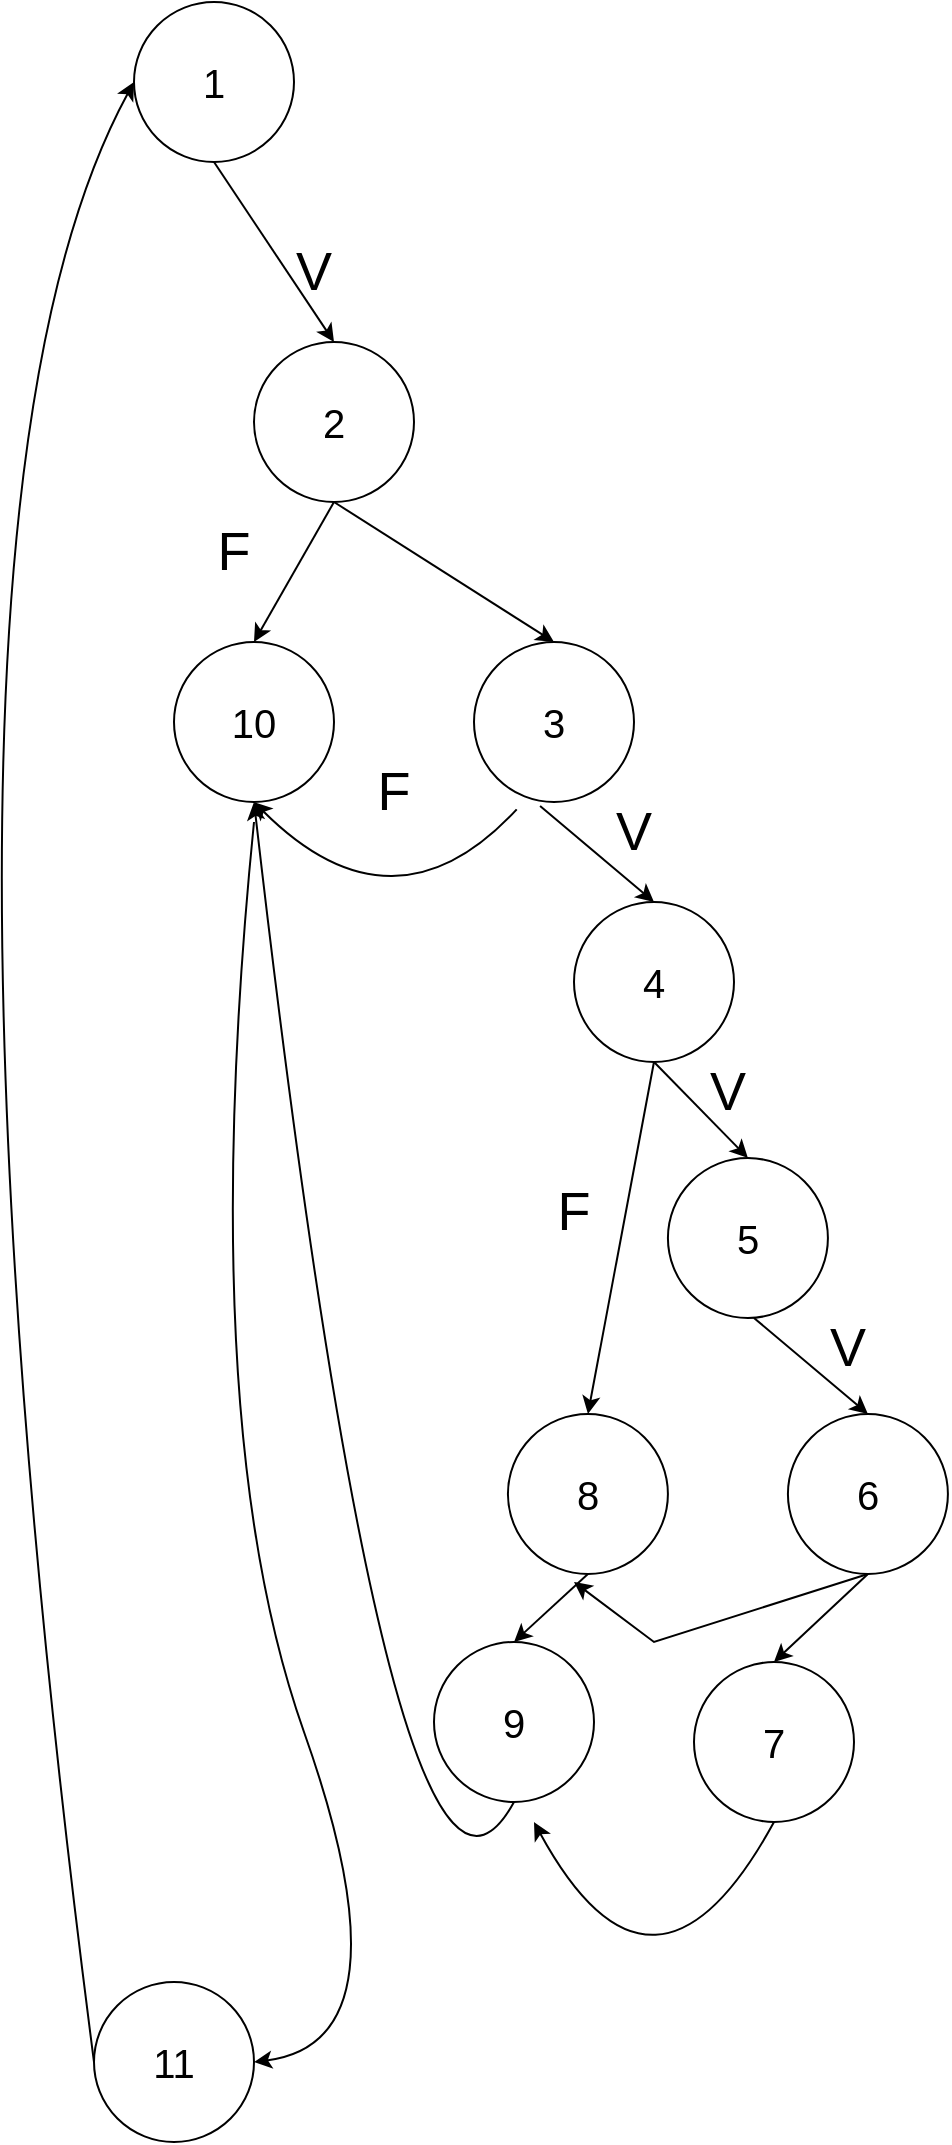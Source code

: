 <mxfile version="20.6.0" type="github"><diagram id="y85J55v9_UJzBAXjtGDp" name="Página-1"><mxGraphModel dx="767" dy="1253" grid="1" gridSize="10" guides="1" tooltips="1" connect="1" arrows="1" fold="1" page="1" pageScale="1" pageWidth="827" pageHeight="1169" math="0" shadow="0"><root><mxCell id="0"/><mxCell id="1" parent="0"/><mxCell id="ojbgJxLolWzvMmp6M8wn-13" value="&lt;font style=&quot;font-size: 20px;&quot;&gt;8&lt;/font&gt;" style="ellipse;whiteSpace=wrap;html=1;aspect=fixed;" vertex="1" parent="1"><mxGeometry x="396.96" y="956" width="80" height="80" as="geometry"/></mxCell><mxCell id="ojbgJxLolWzvMmp6M8wn-16" value="&lt;font style=&quot;font-size: 20px;&quot;&gt;4&lt;/font&gt;" style="ellipse;whiteSpace=wrap;html=1;aspect=fixed;" vertex="1" parent="1"><mxGeometry x="430" y="700" width="80" height="80" as="geometry"/></mxCell><mxCell id="ojbgJxLolWzvMmp6M8wn-17" value="&lt;font style=&quot;font-size: 20px;&quot;&gt;3&lt;/font&gt;" style="ellipse;whiteSpace=wrap;html=1;aspect=fixed;" vertex="1" parent="1"><mxGeometry x="380" y="570" width="80" height="80" as="geometry"/></mxCell><mxCell id="ojbgJxLolWzvMmp6M8wn-18" value="&lt;font style=&quot;font-size: 20px;&quot;&gt;2&lt;/font&gt;" style="ellipse;whiteSpace=wrap;html=1;aspect=fixed;" vertex="1" parent="1"><mxGeometry x="270" y="420" width="80" height="80" as="geometry"/></mxCell><mxCell id="ojbgJxLolWzvMmp6M8wn-19" value="&lt;font style=&quot;font-size: 20px;&quot;&gt;1&lt;/font&gt;" style="ellipse;whiteSpace=wrap;html=1;aspect=fixed;" vertex="1" parent="1"><mxGeometry x="210" y="250" width="80" height="80" as="geometry"/></mxCell><mxCell id="ojbgJxLolWzvMmp6M8wn-28" value="&lt;font style=&quot;font-size: 27px;&quot;&gt;V&lt;/font&gt;" style="text;html=1;strokeColor=none;fillColor=none;align=center;verticalAlign=middle;whiteSpace=wrap;rounded=0;fontSize=20;" vertex="1" parent="1"><mxGeometry x="270" y="370" width="60" height="30" as="geometry"/></mxCell><mxCell id="ojbgJxLolWzvMmp6M8wn-32" value="" style="endArrow=classic;html=1;rounded=0;fontSize=27;entryX=0.5;entryY=0;entryDx=0;entryDy=0;exitX=0.5;exitY=1;exitDx=0;exitDy=0;" edge="1" parent="1" source="ojbgJxLolWzvMmp6M8wn-19" target="ojbgJxLolWzvMmp6M8wn-18"><mxGeometry width="50" height="50" relative="1" as="geometry"><mxPoint x="350" y="390" as="sourcePoint"/><mxPoint x="370" y="510" as="targetPoint"/></mxGeometry></mxCell><mxCell id="ojbgJxLolWzvMmp6M8wn-33" value="&lt;font style=&quot;font-size: 20px;&quot;&gt;11&lt;br&gt;&lt;/font&gt;" style="ellipse;whiteSpace=wrap;html=1;aspect=fixed;" vertex="1" parent="1"><mxGeometry x="190" y="1240" width="80" height="80" as="geometry"/></mxCell><mxCell id="ojbgJxLolWzvMmp6M8wn-35" value="" style="curved=1;endArrow=classic;html=1;rounded=0;fontSize=27;exitX=0;exitY=0.5;exitDx=0;exitDy=0;entryX=0;entryY=0.5;entryDx=0;entryDy=0;" edge="1" parent="1" source="ojbgJxLolWzvMmp6M8wn-33" target="ojbgJxLolWzvMmp6M8wn-19"><mxGeometry width="50" height="50" relative="1" as="geometry"><mxPoint x="320" y="560" as="sourcePoint"/><mxPoint x="370" y="510" as="targetPoint"/><Array as="points"><mxPoint x="90" y="510"/></Array></mxGeometry></mxCell><mxCell id="ojbgJxLolWzvMmp6M8wn-37" value="" style="endArrow=classic;html=1;rounded=0;fontSize=27;entryX=0.5;entryY=0;entryDx=0;entryDy=0;exitX=0.5;exitY=1;exitDx=0;exitDy=0;" edge="1" parent="1" source="ojbgJxLolWzvMmp6M8wn-18" target="ojbgJxLolWzvMmp6M8wn-17"><mxGeometry width="50" height="50" relative="1" as="geometry"><mxPoint x="360" y="530" as="sourcePoint"/><mxPoint x="440" y="670" as="targetPoint"/></mxGeometry></mxCell><mxCell id="ojbgJxLolWzvMmp6M8wn-38" value="&lt;font style=&quot;font-size: 20px;&quot;&gt;10&lt;/font&gt;" style="ellipse;whiteSpace=wrap;html=1;aspect=fixed;" vertex="1" parent="1"><mxGeometry x="230" y="570" width="80" height="80" as="geometry"/></mxCell><mxCell id="ojbgJxLolWzvMmp6M8wn-40" value="&lt;font style=&quot;font-size: 27px;&quot;&gt;F&lt;/font&gt;" style="text;html=1;strokeColor=none;fillColor=none;align=center;verticalAlign=middle;whiteSpace=wrap;rounded=0;fontSize=20;" vertex="1" parent="1"><mxGeometry x="230" y="510" width="60" height="30" as="geometry"/></mxCell><mxCell id="ojbgJxLolWzvMmp6M8wn-41" value="" style="endArrow=classic;html=1;rounded=0;fontSize=27;entryX=0.5;entryY=0;entryDx=0;entryDy=0;" edge="1" parent="1" target="ojbgJxLolWzvMmp6M8wn-38"><mxGeometry width="50" height="50" relative="1" as="geometry"><mxPoint x="310" y="500" as="sourcePoint"/><mxPoint x="330" y="600" as="targetPoint"/></mxGeometry></mxCell><mxCell id="ojbgJxLolWzvMmp6M8wn-42" value="" style="endArrow=classic;html=1;rounded=0;fontSize=27;entryX=0.5;entryY=0;entryDx=0;entryDy=0;exitX=0.413;exitY=1.025;exitDx=0;exitDy=0;exitPerimeter=0;" edge="1" parent="1" source="ojbgJxLolWzvMmp6M8wn-17" target="ojbgJxLolWzvMmp6M8wn-16"><mxGeometry width="50" height="50" relative="1" as="geometry"><mxPoint x="420" y="650" as="sourcePoint"/><mxPoint x="380" y="720" as="targetPoint"/></mxGeometry></mxCell><mxCell id="ojbgJxLolWzvMmp6M8wn-46" value="&lt;font style=&quot;font-size: 20px;&quot;&gt;7&lt;/font&gt;" style="ellipse;whiteSpace=wrap;html=1;aspect=fixed;" vertex="1" parent="1"><mxGeometry x="490" y="1080" width="80" height="80" as="geometry"/></mxCell><mxCell id="ojbgJxLolWzvMmp6M8wn-47" value="&lt;font style=&quot;font-size: 20px;&quot;&gt;5&lt;/font&gt;" style="ellipse;whiteSpace=wrap;html=1;aspect=fixed;" vertex="1" parent="1"><mxGeometry x="476.96" y="828" width="80" height="80" as="geometry"/></mxCell><mxCell id="ojbgJxLolWzvMmp6M8wn-48" value="" style="endArrow=classic;html=1;rounded=0;fontSize=27;entryX=0.5;entryY=0;entryDx=0;entryDy=0;exitX=0.5;exitY=1;exitDx=0;exitDy=0;" edge="1" parent="1" target="ojbgJxLolWzvMmp6M8wn-47" source="ojbgJxLolWzvMmp6M8wn-16"><mxGeometry width="50" height="50" relative="1" as="geometry"><mxPoint x="460" y="780" as="sourcePoint"/><mxPoint x="426.96" y="848" as="targetPoint"/></mxGeometry></mxCell><mxCell id="ojbgJxLolWzvMmp6M8wn-49" value="&lt;font style=&quot;font-size: 20px;&quot;&gt;6&lt;/font&gt;" style="ellipse;whiteSpace=wrap;html=1;aspect=fixed;" vertex="1" parent="1"><mxGeometry x="536.96" y="956" width="80" height="80" as="geometry"/></mxCell><mxCell id="ojbgJxLolWzvMmp6M8wn-50" value="" style="endArrow=classic;html=1;rounded=0;fontSize=27;entryX=0.5;entryY=0;entryDx=0;entryDy=0;exitX=0.413;exitY=1.025;exitDx=0;exitDy=0;exitPerimeter=0;" edge="1" parent="1" target="ojbgJxLolWzvMmp6M8wn-49"><mxGeometry width="50" height="50" relative="1" as="geometry"><mxPoint x="520" y="908" as="sourcePoint"/><mxPoint x="486.96" y="976" as="targetPoint"/></mxGeometry></mxCell><mxCell id="ojbgJxLolWzvMmp6M8wn-51" value="" style="endArrow=classic;html=1;rounded=0;fontSize=27;entryX=0.5;entryY=0;entryDx=0;entryDy=0;exitX=0.5;exitY=1;exitDx=0;exitDy=0;" edge="1" parent="1" source="ojbgJxLolWzvMmp6M8wn-49" target="ojbgJxLolWzvMmp6M8wn-46"><mxGeometry width="50" height="50" relative="1" as="geometry"><mxPoint x="430" y="790" as="sourcePoint"/><mxPoint x="490" y="960" as="targetPoint"/></mxGeometry></mxCell><mxCell id="ojbgJxLolWzvMmp6M8wn-53" value="&lt;font style=&quot;font-size: 27px;&quot;&gt;V&lt;/font&gt;" style="text;html=1;strokeColor=none;fillColor=none;align=center;verticalAlign=middle;whiteSpace=wrap;rounded=0;fontSize=20;" vertex="1" parent="1"><mxGeometry x="430" y="650" width="60" height="30" as="geometry"/></mxCell><mxCell id="ojbgJxLolWzvMmp6M8wn-54" value="&lt;font style=&quot;font-size: 27px;&quot;&gt;V&lt;/font&gt;" style="text;html=1;strokeColor=none;fillColor=none;align=center;verticalAlign=middle;whiteSpace=wrap;rounded=0;fontSize=20;" vertex="1" parent="1"><mxGeometry x="476.96" y="780" width="60" height="30" as="geometry"/></mxCell><mxCell id="ojbgJxLolWzvMmp6M8wn-55" value="&lt;font style=&quot;font-size: 27px;&quot;&gt;V&lt;/font&gt;" style="text;html=1;strokeColor=none;fillColor=none;align=center;verticalAlign=middle;whiteSpace=wrap;rounded=0;fontSize=20;" vertex="1" parent="1"><mxGeometry x="536.96" y="908" width="60" height="30" as="geometry"/></mxCell><mxCell id="ojbgJxLolWzvMmp6M8wn-58" value="&lt;font style=&quot;font-size: 27px;&quot;&gt;F&lt;/font&gt;" style="text;html=1;strokeColor=none;fillColor=none;align=center;verticalAlign=middle;whiteSpace=wrap;rounded=0;fontSize=20;" vertex="1" parent="1"><mxGeometry x="400" y="840" width="60" height="30" as="geometry"/></mxCell><mxCell id="ojbgJxLolWzvMmp6M8wn-60" value="&lt;font style=&quot;font-size: 20px;&quot;&gt;9&lt;/font&gt;" style="ellipse;whiteSpace=wrap;html=1;aspect=fixed;" vertex="1" parent="1"><mxGeometry x="360" y="1070" width="80" height="80" as="geometry"/></mxCell><mxCell id="ojbgJxLolWzvMmp6M8wn-61" value="" style="endArrow=classic;html=1;rounded=0;fontSize=27;entryX=0.5;entryY=0;entryDx=0;entryDy=0;exitX=0.5;exitY=1;exitDx=0;exitDy=0;" edge="1" parent="1" source="ojbgJxLolWzvMmp6M8wn-13" target="ojbgJxLolWzvMmp6M8wn-60"><mxGeometry width="50" height="50" relative="1" as="geometry"><mxPoint x="430" y="880" as="sourcePoint"/><mxPoint x="480" y="830" as="targetPoint"/></mxGeometry></mxCell><mxCell id="ojbgJxLolWzvMmp6M8wn-63" value="" style="endArrow=classic;html=1;rounded=0;fontSize=27;entryX=0.5;entryY=0;entryDx=0;entryDy=0;exitX=0.5;exitY=1;exitDx=0;exitDy=0;" edge="1" parent="1" source="ojbgJxLolWzvMmp6M8wn-16" target="ojbgJxLolWzvMmp6M8wn-13"><mxGeometry width="50" height="50" relative="1" as="geometry"><mxPoint x="420" y="770" as="sourcePoint"/><mxPoint x="470" y="720" as="targetPoint"/></mxGeometry></mxCell><mxCell id="ojbgJxLolWzvMmp6M8wn-65" value="" style="curved=1;endArrow=classic;html=1;rounded=0;fontSize=27;exitX=0.5;exitY=1;exitDx=0;exitDy=0;" edge="1" parent="1" source="ojbgJxLolWzvMmp6M8wn-46"><mxGeometry width="50" height="50" relative="1" as="geometry"><mxPoint x="410" y="1160" as="sourcePoint"/><mxPoint x="410" y="1160" as="targetPoint"/><Array as="points"><mxPoint x="470" y="1270"/></Array></mxGeometry></mxCell><mxCell id="ojbgJxLolWzvMmp6M8wn-66" value="" style="curved=1;endArrow=classic;html=1;rounded=0;fontSize=27;exitX=0.267;exitY=1.046;exitDx=0;exitDy=0;exitPerimeter=0;entryX=0.5;entryY=1;entryDx=0;entryDy=0;" edge="1" parent="1" source="ojbgJxLolWzvMmp6M8wn-17" target="ojbgJxLolWzvMmp6M8wn-38"><mxGeometry width="50" height="50" relative="1" as="geometry"><mxPoint x="330" y="970" as="sourcePoint"/><mxPoint x="260" y="690" as="targetPoint"/><Array as="points"><mxPoint x="340" y="720"/></Array></mxGeometry></mxCell><mxCell id="ojbgJxLolWzvMmp6M8wn-67" value="&lt;font style=&quot;font-size: 27px;&quot;&gt;F&lt;/font&gt;" style="text;html=1;strokeColor=none;fillColor=none;align=center;verticalAlign=middle;whiteSpace=wrap;rounded=0;fontSize=20;" vertex="1" parent="1"><mxGeometry x="310" y="630" width="60" height="30" as="geometry"/></mxCell><mxCell id="ojbgJxLolWzvMmp6M8wn-73" value="" style="curved=1;endArrow=classic;html=1;rounded=0;fontSize=27;exitX=0.5;exitY=1;exitDx=0;exitDy=0;entryX=0.5;entryY=1;entryDx=0;entryDy=0;" edge="1" parent="1" target="ojbgJxLolWzvMmp6M8wn-38"><mxGeometry width="50" height="50" relative="1" as="geometry"><mxPoint x="400" y="1150" as="sourcePoint"/><mxPoint x="280" y="1150" as="targetPoint"/><Array as="points"><mxPoint x="340" y="1260"/></Array></mxGeometry></mxCell><mxCell id="ojbgJxLolWzvMmp6M8wn-74" value="" style="curved=1;endArrow=classic;html=1;rounded=0;fontSize=27;entryX=1;entryY=0.5;entryDx=0;entryDy=0;" edge="1" parent="1" target="ojbgJxLolWzvMmp6M8wn-33"><mxGeometry width="50" height="50" relative="1" as="geometry"><mxPoint x="270" y="660" as="sourcePoint"/><mxPoint x="280" y="660" as="targetPoint"/><Array as="points"><mxPoint x="240" y="960"/><mxPoint x="350" y="1270"/></Array></mxGeometry></mxCell><mxCell id="ojbgJxLolWzvMmp6M8wn-75" value="" style="endArrow=classic;html=1;rounded=0;fontSize=27;exitX=0.5;exitY=1;exitDx=0;exitDy=0;" edge="1" parent="1" source="ojbgJxLolWzvMmp6M8wn-49"><mxGeometry width="50" height="50" relative="1" as="geometry"><mxPoint x="586.96" y="1046" as="sourcePoint"/><mxPoint x="430" y="1040" as="targetPoint"/><Array as="points"><mxPoint x="470" y="1070"/></Array></mxGeometry></mxCell></root></mxGraphModel></diagram></mxfile>